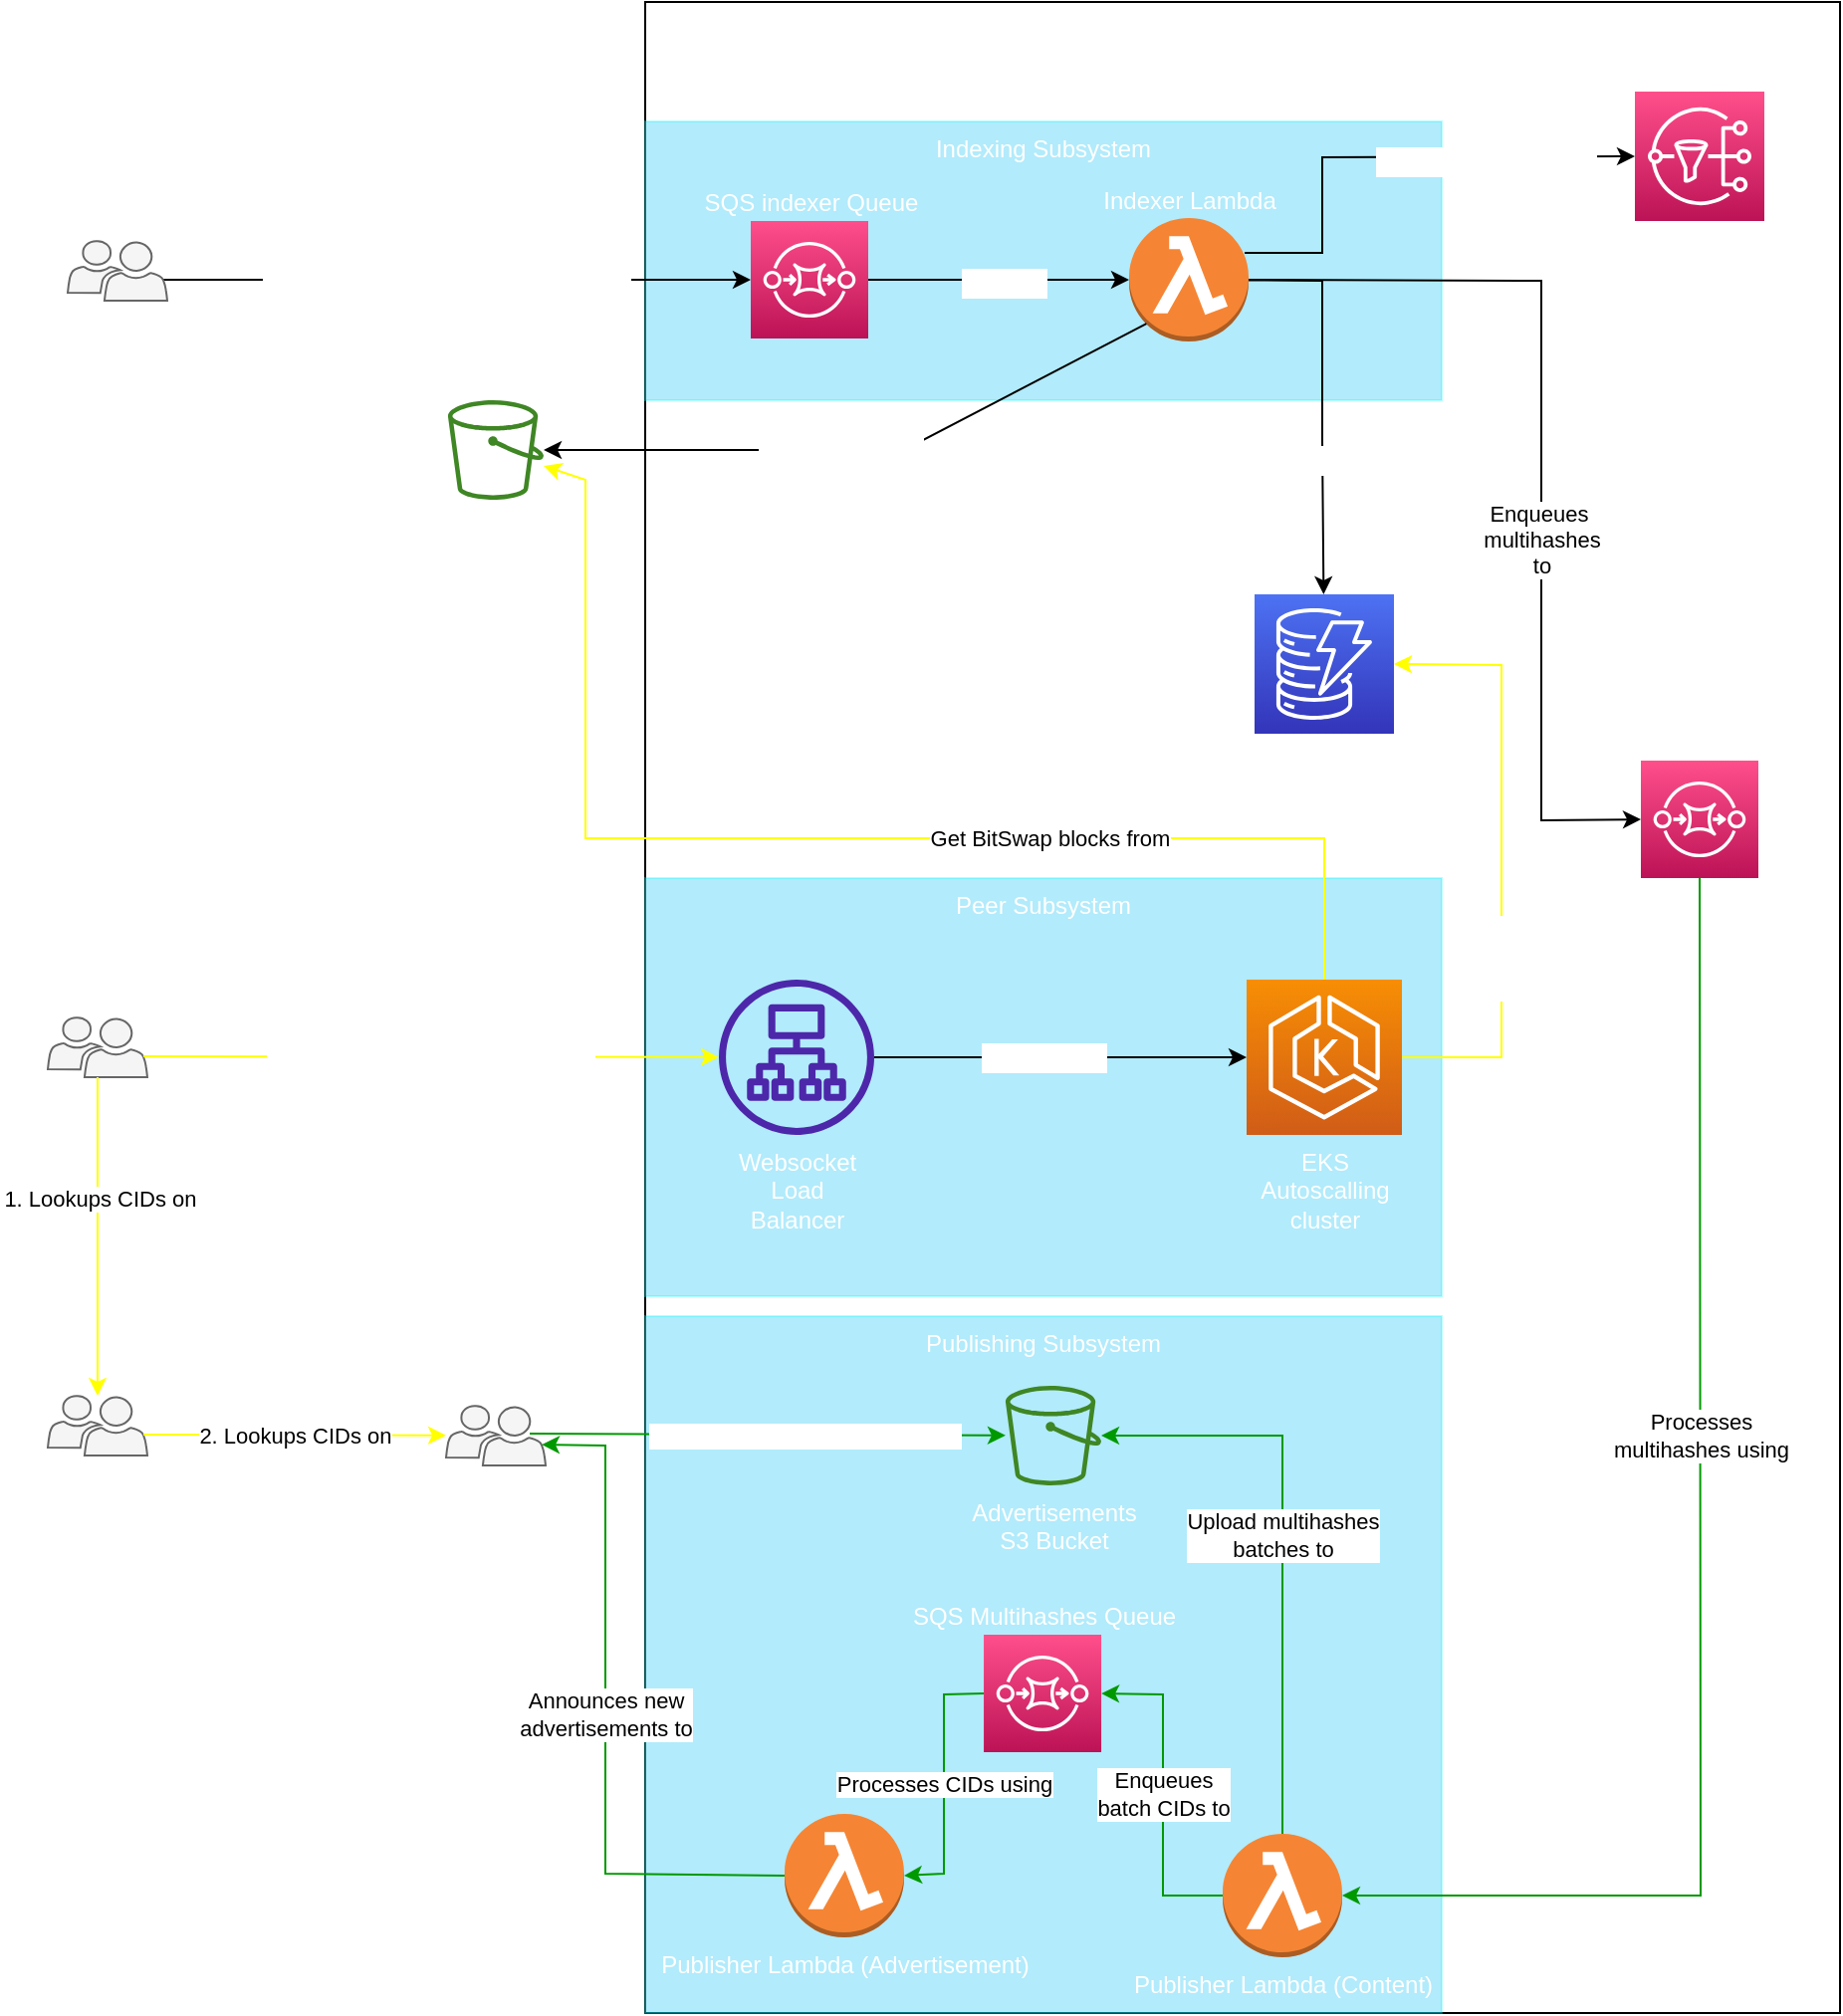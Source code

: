 <mxfile version="20.2.0" type="device" pages="4"><diagram id="82UUxQ2cYCTrod3fqb_H" name="complete"><mxGraphModel dx="1120" dy="620" grid="1" gridSize="10" guides="1" tooltips="1" connect="1" arrows="1" fold="1" page="1" pageScale="1" pageWidth="850" pageHeight="1100" math="0" shadow="0"><root><mxCell id="0"/><mxCell id="1" parent="0"/><mxCell id="AszB4uQZU4X5c64NIyTb-7" value="Elastic IPFS" style="rounded=0;whiteSpace=wrap;html=1;fontColor=#FFFFFF;verticalAlign=top;fontSize=28;" parent="1" vertex="1"><mxGeometry x="330" y="20" width="600" height="1010" as="geometry"/></mxCell><mxCell id="AszB4uQZU4X5c64NIyTb-2" value="IPFS Peer (Client)" style="sketch=0;pointerEvents=1;shadow=0;dashed=0;html=1;strokeColor=#666666;labelPosition=center;verticalLabelPosition=top;verticalAlign=bottom;align=center;fillColor=#f5f5f5;shape=mxgraph.mscae.intune.user_group;fontColor=#FFFFFF;" parent="1" vertex="1"><mxGeometry x="30" y="530" width="50" height="30" as="geometry"/></mxCell><mxCell id="AszB4uQZU4X5c64NIyTb-3" value="ProtocolLabs&lt;br&gt;Hydra Nodes" style="sketch=0;pointerEvents=1;shadow=0;dashed=0;html=1;strokeColor=#666666;labelPosition=center;verticalLabelPosition=bottom;verticalAlign=top;align=center;fillColor=#f5f5f5;shape=mxgraph.mscae.intune.user_group;fontColor=#FFFFFF;" parent="1" vertex="1"><mxGeometry x="30" y="720" width="50" height="30" as="geometry"/></mxCell><mxCell id="AszB4uQZU4X5c64NIyTb-8" value="&lt;font color=&quot;#ffffff&quot; style=&quot;font-size: 12px;&quot;&gt;Indexing Subsystem&lt;/font&gt;" style="rounded=0;whiteSpace=wrap;html=1;fontSize=12;fontColor=#66FFFF;strokeColor=#00FFFF;verticalAlign=top;align=center;fillColor=#00BEF2;opacity=30;" parent="1" vertex="1"><mxGeometry x="330" y="80" width="400" height="140" as="geometry"/></mxCell><mxCell id="AszB4uQZU4X5c64NIyTb-6" value="SQS indexer Queue" style="sketch=0;points=[[0,0,0],[0.25,0,0],[0.5,0,0],[0.75,0,0],[1,0,0],[0,1,0],[0.25,1,0],[0.5,1,0],[0.75,1,0],[1,1,0],[0,0.25,0],[0,0.5,0],[0,0.75,0],[1,0.25,0],[1,0.5,0],[1,0.75,0]];outlineConnect=0;fontColor=#FFFFFF;gradientColor=#FF4F8B;gradientDirection=north;fillColor=#BC1356;strokeColor=#ffffff;dashed=0;verticalLabelPosition=top;verticalAlign=bottom;align=center;html=1;fontSize=12;fontStyle=0;aspect=fixed;shape=mxgraph.aws4.resourceIcon;resIcon=mxgraph.aws4.sqs;labelPosition=center;" parent="1" vertex="1"><mxGeometry x="383" y="130" width="59" height="59" as="geometry"/></mxCell><mxCell id="AszB4uQZU4X5c64NIyTb-9" value="Indexer Lambda" style="outlineConnect=0;dashed=0;verticalLabelPosition=top;verticalAlign=bottom;align=center;html=1;shape=mxgraph.aws3.lambda_function;fillColor=#F58534;gradientColor=none;fontSize=12;fontColor=#FFFFFF;strokeColor=#00FFFF;labelPosition=center;" parent="1" vertex="1"><mxGeometry x="573" y="128.5" width="60" height="62" as="geometry"/></mxCell><mxCell id="AszB4uQZU4X5c64NIyTb-10" value="Sends message with CAR location" style="endArrow=classic;html=1;rounded=0;fontSize=12;fontColor=#FFFFFF;exitX=0.96;exitY=0.65;exitDx=0;exitDy=0;exitPerimeter=0;" parent="1" source="AszB4uQZU4X5c64NIyTb-16" target="AszB4uQZU4X5c64NIyTb-6" edge="1"><mxGeometry x="-0.037" width="50" height="50" relative="1" as="geometry"><mxPoint x="120" y="160" as="sourcePoint"/><mxPoint x="223" y="80" as="targetPoint"/><mxPoint as="offset"/></mxGeometry></mxCell><mxCell id="AszB4uQZU4X5c64NIyTb-11" value="S3 bucket&lt;br&gt;&amp;nbsp;containing &lt;br&gt;CAR files" style="sketch=0;outlineConnect=0;fontColor=#FFFFFF;gradientColor=none;fillColor=#3F8624;strokeColor=none;dashed=0;verticalLabelPosition=bottom;verticalAlign=top;align=center;html=1;fontSize=12;fontStyle=0;aspect=fixed;pointerEvents=1;shape=mxgraph.aws4.bucket;" parent="1" vertex="1"><mxGeometry x="230.96" y="220" width="48.07" height="50" as="geometry"/></mxCell><mxCell id="AszB4uQZU4X5c64NIyTb-12" value="Events Topic" style="sketch=0;points=[[0,0,0],[0.25,0,0],[0.5,0,0],[0.75,0,0],[1,0,0],[0,1,0],[0.25,1,0],[0.5,1,0],[0.75,1,0],[1,1,0],[0,0.25,0],[0,0.5,0],[0,0.75,0],[1,0.25,0],[1,0.5,0],[1,0.75,0]];outlineConnect=0;fontColor=#FFFFFF;gradientColor=#FF4F8B;gradientDirection=north;fillColor=#BC1356;strokeColor=#ffffff;dashed=0;verticalLabelPosition=bottom;verticalAlign=top;align=center;html=1;fontSize=12;fontStyle=0;aspect=fixed;shape=mxgraph.aws4.resourceIcon;resIcon=mxgraph.aws4.sns;" parent="1" vertex="1"><mxGeometry x="827" y="65" width="65" height="65" as="geometry"/></mxCell><mxCell id="AszB4uQZU4X5c64NIyTb-13" value="Event has happened" style="endArrow=classic;html=1;rounded=0;fontSize=12;fontColor=#FFFFFF;entryX=0;entryY=0.5;entryDx=0;entryDy=0;entryPerimeter=0;exitX=0.967;exitY=0.282;exitDx=0;exitDy=0;exitPerimeter=0;" parent="1" source="AszB4uQZU4X5c64NIyTb-9" target="AszB4uQZU4X5c64NIyTb-12" edge="1"><mxGeometry x="0.383" y="-2" width="50" height="50" relative="1" as="geometry"><mxPoint x="493" y="440" as="sourcePoint"/><mxPoint x="543" y="390" as="targetPoint"/><Array as="points"><mxPoint x="670" y="146"/><mxPoint x="670" y="98"/></Array><mxPoint as="offset"/></mxGeometry></mxCell><mxCell id="AszB4uQZU4X5c64NIyTb-16" value="E-IPFS Client" style="sketch=0;pointerEvents=1;shadow=0;dashed=0;html=1;strokeColor=#666666;labelPosition=center;verticalLabelPosition=top;verticalAlign=bottom;align=center;fillColor=#f5f5f5;shape=mxgraph.mscae.intune.user_group;fontColor=#FFFFFF;" parent="1" vertex="1"><mxGeometry x="40" y="140" width="50" height="30" as="geometry"/></mxCell><mxCell id="AszB4uQZU4X5c64NIyTb-19" value="Triggers" style="endArrow=classic;html=1;rounded=0;fontSize=12;fontColor=#FFFFFF;entryX=0;entryY=0.5;entryDx=0;entryDy=0;entryPerimeter=0;labelBackgroundColor=default;" parent="1" source="AszB4uQZU4X5c64NIyTb-6" target="AszB4uQZU4X5c64NIyTb-9" edge="1"><mxGeometry x="0.038" width="50" height="50" relative="1" as="geometry"><mxPoint x="560" y="200" as="sourcePoint"/><mxPoint x="610" y="150" as="targetPoint"/><mxPoint y="1" as="offset"/></mxGeometry></mxCell><mxCell id="AszB4uQZU4X5c64NIyTb-20" value="Reads CAR file" style="endArrow=classic;html=1;rounded=0;fontSize=12;fontColor=#FFFFFF;exitX=0.145;exitY=0.855;exitDx=0;exitDy=0;exitPerimeter=0;" parent="1" source="AszB4uQZU4X5c64NIyTb-9" target="AszB4uQZU4X5c64NIyTb-11" edge="1"><mxGeometry x="0.065" width="50" height="50" relative="1" as="geometry"><mxPoint x="220" y="560" as="sourcePoint"/><mxPoint x="270" y="510" as="targetPoint"/><Array as="points"><mxPoint x="460" y="245"/></Array><mxPoint as="offset"/></mxGeometry></mxCell><mxCell id="AszB4uQZU4X5c64NIyTb-22" value="&lt;font color=&quot;#ffffff&quot;&gt;DynamoDB tables with CIDs, &lt;br&gt;CAR location and block position&lt;br&gt;&lt;br&gt;&lt;br&gt;&lt;/font&gt;" style="sketch=0;points=[[0,0,0],[0.25,0,0],[0.5,0,0],[0.75,0,0],[1,0,0],[0,1,0],[0.25,1,0],[0.5,1,0],[0.75,1,0],[1,1,0],[0,0.25,0],[0,0.5,0],[0,0.75,0],[1,0.25,0],[1,0.5,0],[1,0.75,0]];outlineConnect=0;fontColor=#232F3E;gradientColor=#4D72F3;gradientDirection=north;fillColor=#3334B9;strokeColor=#ffffff;dashed=0;verticalLabelPosition=bottom;verticalAlign=top;align=center;html=1;fontSize=12;fontStyle=0;aspect=fixed;shape=mxgraph.aws4.resourceIcon;resIcon=mxgraph.aws4.dynamodb;" parent="1" vertex="1"><mxGeometry x="636" y="317.5" width="70" height="70" as="geometry"/></mxCell><mxCell id="AszB4uQZU4X5c64NIyTb-24" value="Indexes blocks to" style="endArrow=classic;html=1;rounded=0;fontSize=12;fontColor=#FFFFFF;" parent="1" source="AszB4uQZU4X5c64NIyTb-9" target="AszB4uQZU4X5c64NIyTb-22" edge="1"><mxGeometry x="0.306" width="50" height="50" relative="1" as="geometry"><mxPoint x="630" y="160" as="sourcePoint"/><mxPoint x="800" y="170" as="targetPoint"/><Array as="points"><mxPoint x="670" y="160"/><mxPoint x="670" y="200"/><mxPoint x="670" y="240"/></Array><mxPoint as="offset"/></mxGeometry></mxCell><mxCell id="AszB4uQZU4X5c64NIyTb-25" value="&lt;font color=&quot;#ffffff&quot; style=&quot;font-size: 12px;&quot;&gt;Peer&amp;nbsp;Subsystem&lt;/font&gt;" style="rounded=0;whiteSpace=wrap;html=1;fontSize=12;fontColor=#66FFFF;strokeColor=#00FFFF;verticalAlign=top;align=center;fillColor=#00BEF2;opacity=30;" parent="1" vertex="1"><mxGeometry x="330" y="460" width="400" height="210" as="geometry"/></mxCell><mxCell id="AszB4uQZU4X5c64NIyTb-26" value="&lt;font color=&quot;#ffffff&quot;&gt;EKS &lt;br&gt;Autoscalling &lt;br&gt;cluster&lt;/font&gt;" style="sketch=0;points=[[0,0,0],[0.25,0,0],[0.5,0,0],[0.75,0,0],[1,0,0],[0,1,0],[0.25,1,0],[0.5,1,0],[0.75,1,0],[1,1,0],[0,0.25,0],[0,0.5,0],[0,0.75,0],[1,0.25,0],[1,0.5,0],[1,0.75,0]];outlineConnect=0;fontColor=#232F3E;gradientColor=#F78E04;gradientDirection=north;fillColor=#D05C17;strokeColor=#ffffff;dashed=0;verticalLabelPosition=bottom;verticalAlign=top;align=center;html=1;fontSize=12;fontStyle=0;aspect=fixed;shape=mxgraph.aws4.resourceIcon;resIcon=mxgraph.aws4.eks;" parent="1" vertex="1"><mxGeometry x="632" y="511" width="78" height="78" as="geometry"/></mxCell><mxCell id="AszB4uQZU4X5c64NIyTb-27" value="&lt;font color=&quot;#ffffff&quot;&gt;Websocket &lt;br&gt;Load &lt;br&gt;Balancer&lt;/font&gt;" style="sketch=0;outlineConnect=0;fontColor=#232F3E;gradientColor=none;fillColor=#4D27AA;strokeColor=none;dashed=0;verticalLabelPosition=bottom;verticalAlign=top;align=center;html=1;fontSize=12;fontStyle=0;aspect=fixed;pointerEvents=1;shape=mxgraph.aws4.application_load_balancer;" parent="1" vertex="1"><mxGeometry x="367" y="511" width="78" height="78" as="geometry"/></mxCell><mxCell id="AszB4uQZU4X5c64NIyTb-28" value="3. Receives Bitswap Data from" style="endArrow=classic;html=1;rounded=0;fontSize=12;fontColor=#FFFFFF;exitX=0.96;exitY=0.65;exitDx=0;exitDy=0;exitPerimeter=0;strokeColor=#FFFF00;" parent="1" source="AszB4uQZU4X5c64NIyTb-2" target="AszB4uQZU4X5c64NIyTb-27" edge="1"><mxGeometry width="50" height="50" relative="1" as="geometry"><mxPoint x="190" y="590" as="sourcePoint"/><mxPoint x="240" y="540" as="targetPoint"/></mxGeometry></mxCell><mxCell id="AszB4uQZU4X5c64NIyTb-29" value="Forwards to" style="endArrow=classic;html=1;rounded=0;fontSize=12;fontColor=#FFFFFF;entryX=0;entryY=0.5;entryDx=0;entryDy=0;entryPerimeter=0;labelBackgroundColor=default;" parent="1" source="AszB4uQZU4X5c64NIyTb-27" target="AszB4uQZU4X5c64NIyTb-26" edge="1"><mxGeometry x="-0.091" width="50" height="50" relative="1" as="geometry"><mxPoint x="530" y="610" as="sourcePoint"/><mxPoint x="580" y="560" as="targetPoint"/><mxPoint as="offset"/></mxGeometry></mxCell><mxCell id="AszB4uQZU4X5c64NIyTb-32" value="Lookups&lt;br&gt;CIDs&lt;br&gt;from" style="endArrow=classic;html=1;rounded=0;fontSize=12;fontColor=#FFFFFF;entryX=1;entryY=0.5;entryDx=0;entryDy=0;entryPerimeter=0;exitX=1;exitY=0.5;exitDx=0;exitDy=0;exitPerimeter=0;strokeColor=#FFFF00;" parent="1" source="AszB4uQZU4X5c64NIyTb-26" target="AszB4uQZU4X5c64NIyTb-22" edge="1"><mxGeometry x="-0.336" width="50" height="50" relative="1" as="geometry"><mxPoint x="750" y="580" as="sourcePoint"/><mxPoint x="800" y="530" as="targetPoint"/><Array as="points"><mxPoint x="760" y="550"/><mxPoint x="760" y="353"/></Array><mxPoint as="offset"/></mxGeometry></mxCell><mxCell id="REqFB8CJjCHantLfh2Ih-1" value="" style="endArrow=classic;html=1;rounded=0;entryX=0.5;entryY=0;entryDx=0;entryDy=0;entryPerimeter=0;strokeColor=#FFFF00;" parent="1" source="AszB4uQZU4X5c64NIyTb-2" target="AszB4uQZU4X5c64NIyTb-3" edge="1"><mxGeometry width="50" height="50" relative="1" as="geometry"><mxPoint x="70" y="710" as="sourcePoint"/><mxPoint x="120" y="660" as="targetPoint"/></mxGeometry></mxCell><mxCell id="REqFB8CJjCHantLfh2Ih-2" value="1. Lookups CIDs on" style="edgeLabel;html=1;align=center;verticalAlign=middle;resizable=0;points=[];" parent="REqFB8CJjCHantLfh2Ih-1" connectable="0" vertex="1"><mxGeometry x="-0.237" y="1" relative="1" as="geometry"><mxPoint as="offset"/></mxGeometry></mxCell><mxCell id="REqFB8CJjCHantLfh2Ih-3" value="2. Lookups CIDs on" style="endArrow=classic;html=1;rounded=0;exitX=0.96;exitY=0.65;exitDx=0;exitDy=0;exitPerimeter=0;strokeColor=#FFFF00;" parent="1" source="AszB4uQZU4X5c64NIyTb-3" target="REqFB8CJjCHantLfh2Ih-5" edge="1"><mxGeometry width="50" height="50" relative="1" as="geometry"><mxPoint x="90" y="660" as="sourcePoint"/><mxPoint x="182.5" y="740" as="targetPoint"/></mxGeometry></mxCell><mxCell id="REqFB8CJjCHantLfh2Ih-5" value="ProtocolLabs&lt;br&gt;Indexer Nodes" style="sketch=0;pointerEvents=1;shadow=0;dashed=0;html=1;strokeColor=#666666;labelPosition=center;verticalLabelPosition=bottom;verticalAlign=top;align=center;fillColor=#f5f5f5;shape=mxgraph.mscae.intune.user_group;fontColor=#FFFFFF;" parent="1" vertex="1"><mxGeometry x="230" y="725" width="50" height="30" as="geometry"/></mxCell><mxCell id="4qaevrUfFue72hI-5P1a-1" value="Get BitSwap blocks from" style="endArrow=classic;html=1;rounded=0;exitX=0.5;exitY=0;exitDx=0;exitDy=0;exitPerimeter=0;strokeColor=#FFFF00;" parent="1" source="AszB4uQZU4X5c64NIyTb-26" target="AszB4uQZU4X5c64NIyTb-11" edge="1"><mxGeometry x="-0.351" width="50" height="50" relative="1" as="geometry"><mxPoint x="240" y="450" as="sourcePoint"/><mxPoint x="290" y="400" as="targetPoint"/><Array as="points"><mxPoint x="671" y="440"/><mxPoint x="300" y="440"/><mxPoint x="300" y="260"/></Array><mxPoint as="offset"/></mxGeometry></mxCell><mxCell id="WzJWXqz6BHtvKv0ryzRK-1" value="SQS Multihashes Queue" style="sketch=0;points=[[0,0,0],[0.25,0,0],[0.5,0,0],[0.75,0,0],[1,0,0],[0,1,0],[0.25,1,0],[0.5,1,0],[0.75,1,0],[1,1,0],[0,0.25,0],[0,0.5,0],[0,0.75,0],[1,0.25,0],[1,0.5,0],[1,0.75,0]];outlineConnect=0;fontColor=#FFFFFF;gradientColor=#FF4F8B;gradientDirection=north;fillColor=#BC1356;strokeColor=#ffffff;dashed=0;verticalLabelPosition=top;verticalAlign=bottom;align=center;html=1;fontSize=12;fontStyle=0;aspect=fixed;shape=mxgraph.aws4.resourceIcon;resIcon=mxgraph.aws4.sqs;labelPosition=center;" parent="1" vertex="1"><mxGeometry x="830" y="401" width="59" height="59" as="geometry"/></mxCell><mxCell id="WzJWXqz6BHtvKv0ryzRK-6" value="&lt;font color=&quot;#ffffff&quot; style=&quot;font-size: 12px;&quot;&gt;Publishing Subsystem&lt;/font&gt;" style="rounded=0;whiteSpace=wrap;html=1;fontSize=12;fontColor=#66FFFF;strokeColor=#00FFFF;verticalAlign=top;align=center;fillColor=#00BEF2;opacity=30;" parent="1" vertex="1"><mxGeometry x="330" y="680" width="400" height="350" as="geometry"/></mxCell><mxCell id="WzJWXqz6BHtvKv0ryzRK-2" value="Publisher Lambda (Content)" style="outlineConnect=0;dashed=0;verticalLabelPosition=bottom;verticalAlign=top;align=center;html=1;shape=mxgraph.aws3.lambda_function;fillColor=#F58534;gradientColor=none;fontSize=12;fontColor=#FFFFFF;strokeColor=#00FFFF;labelPosition=center;" parent="1" vertex="1"><mxGeometry x="620" y="940" width="60" height="62" as="geometry"/></mxCell><mxCell id="WzJWXqz6BHtvKv0ryzRK-3" value="Publisher Lambda (Advertisement)" style="outlineConnect=0;dashed=0;verticalLabelPosition=bottom;verticalAlign=top;align=center;html=1;shape=mxgraph.aws3.lambda_function;fillColor=#F58534;gradientColor=none;fontSize=12;fontColor=#FFFFFF;strokeColor=#00FFFF;labelPosition=center;" parent="1" vertex="1"><mxGeometry x="400" y="930" width="60" height="62" as="geometry"/></mxCell><mxCell id="WzJWXqz6BHtvKv0ryzRK-4" value="SQS Multihashes Queue" style="sketch=0;points=[[0,0,0],[0.25,0,0],[0.5,0,0],[0.75,0,0],[1,0,0],[0,1,0],[0.25,1,0],[0.5,1,0],[0.75,1,0],[1,1,0],[0,0.25,0],[0,0.5,0],[0,0.75,0],[1,0.25,0],[1,0.5,0],[1,0.75,0]];outlineConnect=0;fontColor=#FFFFFF;gradientColor=#FF4F8B;gradientDirection=north;fillColor=#BC1356;strokeColor=#ffffff;dashed=0;verticalLabelPosition=top;verticalAlign=bottom;align=center;html=1;fontSize=12;fontStyle=0;aspect=fixed;shape=mxgraph.aws4.resourceIcon;resIcon=mxgraph.aws4.sqs;labelPosition=center;" parent="1" vertex="1"><mxGeometry x="500.03" y="840" width="59" height="59" as="geometry"/></mxCell><mxCell id="WzJWXqz6BHtvKv0ryzRK-5" value="Advertisements &lt;br&gt;S3 Bucket" style="sketch=0;outlineConnect=0;fontColor=#FFFFFF;gradientColor=none;fillColor=#3F8624;strokeColor=none;dashed=0;verticalLabelPosition=bottom;verticalAlign=top;align=center;html=1;fontSize=12;fontStyle=0;aspect=fixed;pointerEvents=1;shape=mxgraph.aws4.bucket;" parent="1" vertex="1"><mxGeometry x="510.96" y="715" width="48.07" height="50" as="geometry"/></mxCell><mxCell id="WzJWXqz6BHtvKv0ryzRK-7" value="Enqueues&amp;nbsp;&lt;br&gt;multihashes&lt;br&gt;to" style="endArrow=classic;html=1;rounded=0;exitX=1;exitY=0.5;exitDx=0;exitDy=0;exitPerimeter=0;entryX=0;entryY=0.5;entryDx=0;entryDy=0;entryPerimeter=0;" parent="1" source="AszB4uQZU4X5c64NIyTb-9" target="WzJWXqz6BHtvKv0ryzRK-1" edge="1"><mxGeometry x="0.184" width="50" height="50" relative="1" as="geometry"><mxPoint x="980" y="360" as="sourcePoint"/><mxPoint x="1030" y="310" as="targetPoint"/><Array as="points"><mxPoint x="780" y="160"/><mxPoint x="780" y="431"/></Array><mxPoint as="offset"/></mxGeometry></mxCell><mxCell id="WzJWXqz6BHtvKv0ryzRK-8" value="Processes &lt;br&gt;multihashes using" style="endArrow=classic;html=1;rounded=0;entryX=1;entryY=0.5;entryDx=0;entryDy=0;entryPerimeter=0;strokeColor=#009900;" parent="1" source="WzJWXqz6BHtvKv0ryzRK-1" target="WzJWXqz6BHtvKv0ryzRK-2" edge="1"><mxGeometry x="-0.19" width="50" height="50" relative="1" as="geometry"><mxPoint x="740" y="820" as="sourcePoint"/><mxPoint x="790" y="770" as="targetPoint"/><Array as="points"><mxPoint x="860" y="971"/></Array><mxPoint as="offset"/></mxGeometry></mxCell><mxCell id="WzJWXqz6BHtvKv0ryzRK-9" value="Upload multihashes&lt;br&gt;batches to" style="endArrow=classic;html=1;rounded=0;labelBackgroundColor=default;exitX=0.5;exitY=0;exitDx=0;exitDy=0;exitPerimeter=0;strokeColor=#009900;" parent="1" source="WzJWXqz6BHtvKv0ryzRK-2" target="WzJWXqz6BHtvKv0ryzRK-5" edge="1"><mxGeometry x="0.031" width="50" height="50" relative="1" as="geometry"><mxPoint x="590" y="820" as="sourcePoint"/><mxPoint x="640" y="770" as="targetPoint"/><Array as="points"><mxPoint x="650" y="740"/></Array><mxPoint as="offset"/></mxGeometry></mxCell><mxCell id="WzJWXqz6BHtvKv0ryzRK-10" value="Enqueues&lt;br&gt;batch CIDs to" style="endArrow=classic;html=1;rounded=0;labelBackgroundColor=default;entryX=1;entryY=0.5;entryDx=0;entryDy=0;entryPerimeter=0;strokeColor=#009900;" parent="1" source="WzJWXqz6BHtvKv0ryzRK-2" target="WzJWXqz6BHtvKv0ryzRK-4" edge="1"><mxGeometry width="50" height="50" relative="1" as="geometry"><mxPoint x="550" y="960" as="sourcePoint"/><mxPoint x="600" y="910" as="targetPoint"/><Array as="points"><mxPoint x="590" y="971"/><mxPoint x="590" y="870"/></Array></mxGeometry></mxCell><mxCell id="WzJWXqz6BHtvKv0ryzRK-11" value="Processes CIDs using" style="endArrow=classic;html=1;rounded=0;labelBackgroundColor=default;exitX=0;exitY=0.5;exitDx=0;exitDy=0;exitPerimeter=0;entryX=1;entryY=0.5;entryDx=0;entryDy=0;entryPerimeter=0;strokeColor=#009900;" parent="1" source="WzJWXqz6BHtvKv0ryzRK-4" target="WzJWXqz6BHtvKv0ryzRK-3" edge="1"><mxGeometry width="50" height="50" relative="1" as="geometry"><mxPoint x="390" y="960" as="sourcePoint"/><mxPoint x="440" y="910" as="targetPoint"/><Array as="points"><mxPoint x="480" y="870"/><mxPoint x="480" y="960"/></Array></mxGeometry></mxCell><mxCell id="WzJWXqz6BHtvKv0ryzRK-12" value="Announces new &lt;br&gt;advertisements to" style="endArrow=classic;html=1;rounded=0;labelBackgroundColor=default;entryX=0.96;entryY=0.65;entryDx=0;entryDy=0;entryPerimeter=0;exitX=0;exitY=0.5;exitDx=0;exitDy=0;exitPerimeter=0;strokeColor=#009900;" parent="1" source="WzJWXqz6BHtvKv0ryzRK-3" target="REqFB8CJjCHantLfh2Ih-5" edge="1"><mxGeometry x="0.009" width="50" height="50" relative="1" as="geometry"><mxPoint x="360" y="950" as="sourcePoint"/><mxPoint x="410" y="900" as="targetPoint"/><Array as="points"><mxPoint x="310" y="960"/><mxPoint x="310" y="745"/></Array><mxPoint as="offset"/></mxGeometry></mxCell><mxCell id="WzJWXqz6BHtvKv0ryzRK-13" value="&lt;font color=&quot;#ffffff&quot;&gt;Downloads advertisements from&lt;/font&gt;" style="endArrow=classic;html=1;rounded=0;labelBackgroundColor=default;fontColor=#000000;exitX=0.84;exitY=0.467;exitDx=0;exitDy=0;exitPerimeter=0;strokeColor=#009900;" parent="1" source="REqFB8CJjCHantLfh2Ih-5" target="WzJWXqz6BHtvKv0ryzRK-5" edge="1"><mxGeometry x="0.155" width="50" height="50" relative="1" as="geometry"><mxPoint x="400" y="790" as="sourcePoint"/><mxPoint x="450" y="740" as="targetPoint"/><mxPoint as="offset"/></mxGeometry></mxCell></root></mxGraphModel></diagram><diagram id="yS8GiqBisXY2QOpFU7HZ" name="Indexing"><mxGraphModel grid="1" page="1" gridSize="10" guides="1" tooltips="1" connect="1" arrows="1" fold="1" pageScale="1" pageWidth="850" pageHeight="1100" math="0" shadow="0"><root><mxCell id="0"/><mxCell id="1" parent="0"/><mxCell id="TFag4zpohN5C876yCOeF-1" value="&lt;font color=&quot;#ffffff&quot; style=&quot;font-size: 12px;&quot;&gt;Indexing Subsystem&lt;/font&gt;" style="rounded=0;whiteSpace=wrap;html=1;fontSize=12;fontColor=#66FFFF;strokeColor=#00FFFF;verticalAlign=top;align=center;fillColor=#00BEF2;opacity=30;" vertex="1" parent="1"><mxGeometry x="240" y="35" width="400" height="140" as="geometry"/></mxCell><mxCell id="TFag4zpohN5C876yCOeF-2" value="SQS indexer Queue" style="sketch=0;points=[[0,0,0],[0.25,0,0],[0.5,0,0],[0.75,0,0],[1,0,0],[0,1,0],[0.25,1,0],[0.5,1,0],[0.75,1,0],[1,1,0],[0,0.25,0],[0,0.5,0],[0,0.75,0],[1,0.25,0],[1,0.5,0],[1,0.75,0]];outlineConnect=0;fontColor=#FFFFFF;gradientColor=#FF4F8B;gradientDirection=north;fillColor=#BC1356;strokeColor=#ffffff;dashed=0;verticalLabelPosition=top;verticalAlign=bottom;align=center;html=1;fontSize=12;fontStyle=0;aspect=fixed;shape=mxgraph.aws4.resourceIcon;resIcon=mxgraph.aws4.sqs;labelPosition=center;" vertex="1" parent="1"><mxGeometry x="293" y="85" width="59" height="59" as="geometry"/></mxCell><mxCell id="TFag4zpohN5C876yCOeF-3" value="Indexer Lambda" style="outlineConnect=0;dashed=0;verticalLabelPosition=top;verticalAlign=bottom;align=center;html=1;shape=mxgraph.aws3.lambda_function;fillColor=#F58534;gradientColor=none;fontSize=12;fontColor=#FFFFFF;strokeColor=#00FFFF;labelPosition=center;" vertex="1" parent="1"><mxGeometry x="483" y="83.5" width="60" height="62" as="geometry"/></mxCell><mxCell id="TFag4zpohN5C876yCOeF-4" value="Sends message with CAR location" style="endArrow=classic;html=1;rounded=0;fontSize=12;fontColor=#FFFFFF;exitX=0.96;exitY=0.65;exitDx=0;exitDy=0;exitPerimeter=0;" edge="1" parent="1" source="TFag4zpohN5C876yCOeF-8" target="TFag4zpohN5C876yCOeF-2"><mxGeometry x="-0.037" width="50" height="50" relative="1" as="geometry"><mxPoint x="30" y="115" as="sourcePoint"/><mxPoint x="133" y="35" as="targetPoint"/><mxPoint as="offset"/></mxGeometry></mxCell><mxCell id="TFag4zpohN5C876yCOeF-5" value="S3 bucket&lt;br&gt;&amp;nbsp;containing &lt;br&gt;CAR files" style="sketch=0;outlineConnect=0;fontColor=#FFFFFF;gradientColor=none;fillColor=#3F8624;strokeColor=none;dashed=0;verticalLabelPosition=bottom;verticalAlign=top;align=center;html=1;fontSize=12;fontStyle=0;aspect=fixed;pointerEvents=1;shape=mxgraph.aws4.bucket;" vertex="1" parent="1"><mxGeometry x="40" y="175" width="48.07" height="50" as="geometry"/></mxCell><mxCell id="TFag4zpohN5C876yCOeF-6" value="Notification Topics" style="sketch=0;points=[[0,0,0],[0.25,0,0],[0.5,0,0],[0.75,0,0],[1,0,0],[0,1,0],[0.25,1,0],[0.5,1,0],[0.75,1,0],[1,1,0],[0,0.25,0],[0,0.5,0],[0,0.75,0],[1,0.25,0],[1,0.5,0],[1,0.75,0]];outlineConnect=0;fontColor=#FFFFFF;gradientColor=#FF4F8B;gradientDirection=north;fillColor=#BC1356;strokeColor=#ffffff;dashed=0;verticalLabelPosition=bottom;verticalAlign=top;align=center;html=1;fontSize=12;fontStyle=0;aspect=fixed;shape=mxgraph.aws4.resourceIcon;resIcon=mxgraph.aws4.sns;" vertex="1" parent="1"><mxGeometry x="737" y="20" width="65" height="65" as="geometry"/></mxCell><mxCell id="TFag4zpohN5C876yCOeF-7" value="Event has happened" style="endArrow=classic;html=1;rounded=0;fontSize=12;fontColor=#FFFFFF;entryX=0;entryY=0.5;entryDx=0;entryDy=0;entryPerimeter=0;exitX=0.967;exitY=0.282;exitDx=0;exitDy=0;exitPerimeter=0;" edge="1" parent="1" source="TFag4zpohN5C876yCOeF-3" target="TFag4zpohN5C876yCOeF-6"><mxGeometry x="0.383" y="-2" width="50" height="50" relative="1" as="geometry"><mxPoint x="403" y="395" as="sourcePoint"/><mxPoint x="453" y="345" as="targetPoint"/><Array as="points"><mxPoint x="580" y="101"/><mxPoint x="580" y="53"/></Array><mxPoint as="offset"/></mxGeometry></mxCell><mxCell id="TFag4zpohN5C876yCOeF-8" value="E-IPFS Client" style="sketch=0;pointerEvents=1;shadow=0;dashed=0;html=1;strokeColor=#666666;labelPosition=center;verticalLabelPosition=top;verticalAlign=bottom;align=center;fillColor=#f5f5f5;shape=mxgraph.mscae.intune.user_group;fontColor=#FFFFFF;" vertex="1" parent="1"><mxGeometry x="40" y="99.5" width="50" height="30" as="geometry"/></mxCell><mxCell id="TFag4zpohN5C876yCOeF-9" value="Triggers" style="endArrow=classic;html=1;rounded=0;fontSize=12;fontColor=#FFFFFF;entryX=0;entryY=0.5;entryDx=0;entryDy=0;entryPerimeter=0;labelBackgroundColor=default;" edge="1" parent="1" source="TFag4zpohN5C876yCOeF-2" target="TFag4zpohN5C876yCOeF-3"><mxGeometry x="0.038" width="50" height="50" relative="1" as="geometry"><mxPoint x="470" y="155" as="sourcePoint"/><mxPoint x="520" y="105" as="targetPoint"/><mxPoint y="1" as="offset"/></mxGeometry></mxCell><mxCell id="TFag4zpohN5C876yCOeF-10" value="Reads CAR file" style="endArrow=classic;html=1;rounded=0;fontSize=12;fontColor=#FFFFFF;exitX=0.145;exitY=0.855;exitDx=0;exitDy=0;exitPerimeter=0;" edge="1" parent="1" source="TFag4zpohN5C876yCOeF-3" target="TFag4zpohN5C876yCOeF-5"><mxGeometry x="0.065" width="50" height="50" relative="1" as="geometry"><mxPoint x="130" y="515" as="sourcePoint"/><mxPoint x="180" y="465" as="targetPoint"/><Array as="points"><mxPoint x="370" y="200"/></Array><mxPoint as="offset"/></mxGeometry></mxCell><mxCell id="TFag4zpohN5C876yCOeF-11" value="&lt;font color=&quot;#ffffff&quot;&gt;DynamoDB tables with CIDs, &lt;br&gt;CAR location and block position&lt;br&gt;&lt;br&gt;&lt;br&gt;&lt;/font&gt;" style="sketch=0;points=[[0,0,0],[0.25,0,0],[0.5,0,0],[0.75,0,0],[1,0,0],[0,1,0],[0.25,1,0],[0.5,1,0],[0.75,1,0],[1,1,0],[0,0.25,0],[0,0.5,0],[0,0.75,0],[1,0.25,0],[1,0.5,0],[1,0.75,0]];outlineConnect=0;fontColor=#232F3E;gradientColor=#4D72F3;gradientDirection=north;fillColor=#3334B9;strokeColor=#ffffff;dashed=0;verticalLabelPosition=bottom;verticalAlign=top;align=center;html=1;fontSize=12;fontStyle=0;aspect=fixed;shape=mxgraph.aws4.resourceIcon;resIcon=mxgraph.aws4.dynamodb;" vertex="1" parent="1"><mxGeometry x="543" y="354.5" width="70" height="70" as="geometry"/></mxCell><mxCell id="TFag4zpohN5C876yCOeF-12" value="Indexes blocks to" style="endArrow=classic;html=1;rounded=0;fontSize=12;fontColor=#FFFFFF;" edge="1" parent="1" source="TFag4zpohN5C876yCOeF-3" target="TFag4zpohN5C876yCOeF-11"><mxGeometry x="0.306" width="50" height="50" relative="1" as="geometry"><mxPoint x="540" y="115" as="sourcePoint"/><mxPoint x="710" y="125" as="targetPoint"/><Array as="points"><mxPoint x="580" y="115"/><mxPoint x="580" y="155"/><mxPoint x="580" y="195"/></Array><mxPoint as="offset"/></mxGeometry></mxCell><mxCell id="TFag4zpohN5C876yCOeF-13" value="Enqueues&amp;nbsp;&lt;br&gt;multihashes&lt;br&gt;to" style="endArrow=classic;html=1;rounded=0;exitX=1;exitY=0.5;exitDx=0;exitDy=0;exitPerimeter=0;entryX=0;entryY=0.5;entryDx=0;entryDy=0;entryPerimeter=0;" edge="1" parent="1" source="TFag4zpohN5C876yCOeF-3"><mxGeometry x="0.184" width="50" height="50" relative="1" as="geometry"><mxPoint x="890" y="315" as="sourcePoint"/><mxPoint x="740" y="385.5" as="targetPoint"/><Array as="points"><mxPoint x="690" y="115"/><mxPoint x="690" y="386"/></Array><mxPoint as="offset"/></mxGeometry></mxCell><mxCell id="uRNvf-5yBTGTrcxqodum-1" value="SQS Multihashes Queue" style="sketch=0;points=[[0,0,0],[0.25,0,0],[0.5,0,0],[0.75,0,0],[1,0,0],[0,1,0],[0.25,1,0],[0.5,1,0],[0.75,1,0],[1,1,0],[0,0.25,0],[0,0.5,0],[0,0.75,0],[1,0.25,0],[1,0.5,0],[1,0.75,0]];outlineConnect=0;fontColor=#FFFFFF;gradientColor=#FF4F8B;gradientDirection=north;fillColor=#BC1356;strokeColor=#ffffff;dashed=0;verticalLabelPosition=top;verticalAlign=bottom;align=center;html=1;fontSize=12;fontStyle=0;aspect=fixed;shape=mxgraph.aws4.resourceIcon;resIcon=mxgraph.aws4.sqs;labelPosition=center;" vertex="1" parent="1"><mxGeometry x="740" y="360" width="59" height="59" as="geometry"/></mxCell></root></mxGraphModel></diagram><diagram id="euGMYhtEXYYZAIYBBOMn" name="publishing"><mxGraphModel grid="1" page="1" gridSize="10" guides="1" tooltips="1" connect="1" arrows="1" fold="1" pageScale="1" pageWidth="850" pageHeight="1100" math="0" shadow="0"><root><mxCell id="0"/><mxCell id="1" parent="0"/><mxCell id="vj9V8qSnCOTt2gu1Di_G-1" value="ProtocolLabs&lt;br&gt;Hydra Nodes" style="sketch=0;pointerEvents=1;shadow=0;dashed=0;html=1;strokeColor=#666666;labelPosition=center;verticalLabelPosition=bottom;verticalAlign=top;align=center;fillColor=#f5f5f5;shape=mxgraph.mscae.intune.user_group;fontColor=#FFFFFF;" vertex="1" parent="1"><mxGeometry x="20" y="35" width="50" height="30" as="geometry"/></mxCell><mxCell id="vj9V8qSnCOTt2gu1Di_G-2" value="Lookups CIDs on" style="endArrow=classic;html=1;rounded=0;exitX=0.96;exitY=0.65;exitDx=0;exitDy=0;exitPerimeter=0;strokeColor=#FFFF00;" edge="1" parent="1" source="vj9V8qSnCOTt2gu1Di_G-1" target="vj9V8qSnCOTt2gu1Di_G-3"><mxGeometry width="50" height="50" relative="1" as="geometry"><mxPoint x="80" y="-25" as="sourcePoint"/><mxPoint x="172.5" y="55" as="targetPoint"/></mxGeometry></mxCell><mxCell id="vj9V8qSnCOTt2gu1Di_G-3" value="ProtocolLabs&lt;br&gt;Indexer Nodes" style="sketch=0;pointerEvents=1;shadow=0;dashed=0;html=1;strokeColor=#666666;labelPosition=center;verticalLabelPosition=bottom;verticalAlign=top;align=center;fillColor=#f5f5f5;shape=mxgraph.mscae.intune.user_group;fontColor=#FFFFFF;" vertex="1" parent="1"><mxGeometry x="220" y="40" width="50" height="30" as="geometry"/></mxCell><mxCell id="vj9V8qSnCOTt2gu1Di_G-4" value="Publisher Lambda (Content)" style="outlineConnect=0;dashed=0;verticalLabelPosition=bottom;verticalAlign=top;align=center;html=1;shape=mxgraph.aws3.lambda_function;fillColor=#F58534;gradientColor=none;fontSize=12;fontColor=#FFFFFF;strokeColor=#00FFFF;labelPosition=center;" vertex="1" parent="1"><mxGeometry x="610" y="255" width="60" height="62" as="geometry"/></mxCell><mxCell id="vj9V8qSnCOTt2gu1Di_G-5" value="Publisher Lambda (Advertisement)" style="outlineConnect=0;dashed=0;verticalLabelPosition=bottom;verticalAlign=top;align=center;html=1;shape=mxgraph.aws3.lambda_function;fillColor=#F58534;gradientColor=none;fontSize=12;fontColor=#FFFFFF;strokeColor=#00FFFF;labelPosition=center;" vertex="1" parent="1"><mxGeometry x="390" y="245" width="60" height="62" as="geometry"/></mxCell><mxCell id="vj9V8qSnCOTt2gu1Di_G-6" value="SQS Multihashes Queue" style="sketch=0;points=[[0,0,0],[0.25,0,0],[0.5,0,0],[0.75,0,0],[1,0,0],[0,1,0],[0.25,1,0],[0.5,1,0],[0.75,1,0],[1,1,0],[0,0.25,0],[0,0.5,0],[0,0.75,0],[1,0.25,0],[1,0.5,0],[1,0.75,0]];outlineConnect=0;fontColor=#FFFFFF;gradientColor=#FF4F8B;gradientDirection=north;fillColor=#BC1356;strokeColor=#ffffff;dashed=0;verticalLabelPosition=top;verticalAlign=bottom;align=center;html=1;fontSize=12;fontStyle=0;aspect=fixed;shape=mxgraph.aws4.resourceIcon;resIcon=mxgraph.aws4.sqs;labelPosition=center;" vertex="1" parent="1"><mxGeometry x="490.03" y="155" width="59" height="59" as="geometry"/></mxCell><mxCell id="vj9V8qSnCOTt2gu1Di_G-7" value="Advertisements &lt;br&gt;S3 Bucket" style="sketch=0;outlineConnect=0;fontColor=#FFFFFF;gradientColor=none;fillColor=#3F8624;strokeColor=none;dashed=0;verticalLabelPosition=bottom;verticalAlign=top;align=center;html=1;fontSize=12;fontStyle=0;aspect=fixed;pointerEvents=1;shape=mxgraph.aws4.bucket;" vertex="1" parent="1"><mxGeometry x="500.96" y="30" width="48.07" height="50" as="geometry"/></mxCell><mxCell id="vj9V8qSnCOTt2gu1Di_G-8" value="Upload multihashes&lt;br&gt;batches to" style="endArrow=classic;html=1;rounded=0;labelBackgroundColor=default;exitX=0.5;exitY=0;exitDx=0;exitDy=0;exitPerimeter=0;strokeColor=#009900;" edge="1" parent="1" source="vj9V8qSnCOTt2gu1Di_G-4" target="vj9V8qSnCOTt2gu1Di_G-7"><mxGeometry x="0.031" width="50" height="50" relative="1" as="geometry"><mxPoint x="580" y="135" as="sourcePoint"/><mxPoint x="630" y="85" as="targetPoint"/><Array as="points"><mxPoint x="640" y="55"/></Array><mxPoint as="offset"/></mxGeometry></mxCell><mxCell id="vj9V8qSnCOTt2gu1Di_G-9" value="Enqueues&lt;br&gt;batch CIDs to" style="endArrow=classic;html=1;rounded=0;labelBackgroundColor=default;entryX=1;entryY=0.5;entryDx=0;entryDy=0;entryPerimeter=0;strokeColor=#009900;" edge="1" parent="1" source="vj9V8qSnCOTt2gu1Di_G-4" target="vj9V8qSnCOTt2gu1Di_G-6"><mxGeometry width="50" height="50" relative="1" as="geometry"><mxPoint x="540" y="275" as="sourcePoint"/><mxPoint x="590" y="225" as="targetPoint"/><Array as="points"><mxPoint x="580" y="286"/><mxPoint x="580" y="185"/></Array></mxGeometry></mxCell><mxCell id="vj9V8qSnCOTt2gu1Di_G-10" value="Processes CIDs using" style="endArrow=classic;html=1;rounded=0;labelBackgroundColor=default;exitX=0;exitY=0.5;exitDx=0;exitDy=0;exitPerimeter=0;entryX=1;entryY=0.5;entryDx=0;entryDy=0;entryPerimeter=0;strokeColor=#009900;" edge="1" parent="1" source="vj9V8qSnCOTt2gu1Di_G-6" target="vj9V8qSnCOTt2gu1Di_G-5"><mxGeometry width="50" height="50" relative="1" as="geometry"><mxPoint x="380" y="275" as="sourcePoint"/><mxPoint x="430" y="225" as="targetPoint"/><Array as="points"><mxPoint x="470" y="185"/><mxPoint x="470" y="275"/></Array></mxGeometry></mxCell><mxCell id="vj9V8qSnCOTt2gu1Di_G-11" value="Announces new &lt;br&gt;advertisements to" style="endArrow=classic;html=1;rounded=0;labelBackgroundColor=default;entryX=0.96;entryY=0.65;entryDx=0;entryDy=0;entryPerimeter=0;exitX=0;exitY=0.5;exitDx=0;exitDy=0;exitPerimeter=0;strokeColor=#009900;" edge="1" parent="1" source="vj9V8qSnCOTt2gu1Di_G-5" target="vj9V8qSnCOTt2gu1Di_G-3"><mxGeometry x="0.009" width="50" height="50" relative="1" as="geometry"><mxPoint x="350" y="265" as="sourcePoint"/><mxPoint x="400" y="215" as="targetPoint"/><Array as="points"><mxPoint x="300" y="275"/><mxPoint x="300" y="60"/></Array><mxPoint as="offset"/></mxGeometry></mxCell><mxCell id="vj9V8qSnCOTt2gu1Di_G-12" value="&lt;font color=&quot;#ffffff&quot;&gt;Downloads advertisements from&lt;/font&gt;" style="endArrow=classic;html=1;rounded=0;labelBackgroundColor=default;fontColor=#000000;exitX=0.84;exitY=0.467;exitDx=0;exitDy=0;exitPerimeter=0;strokeColor=#009900;" edge="1" parent="1" source="vj9V8qSnCOTt2gu1Di_G-3" target="vj9V8qSnCOTt2gu1Di_G-7"><mxGeometry x="0.155" width="50" height="50" relative="1" as="geometry"><mxPoint x="390" y="105" as="sourcePoint"/><mxPoint x="440" y="55" as="targetPoint"/><mxPoint as="offset"/></mxGeometry></mxCell><mxCell id="mhKM4C4vcHagwSfXm_wc-1" value="SQS Multihashes Queue" style="sketch=0;points=[[0,0,0],[0.25,0,0],[0.5,0,0],[0.75,0,0],[1,0,0],[0,1,0],[0.25,1,0],[0.5,1,0],[0.75,1,0],[1,1,0],[0,0.25,0],[0,0.5,0],[0,0.75,0],[1,0.25,0],[1,0.5,0],[1,0.75,0]];outlineConnect=0;fontColor=#FFFFFF;gradientColor=#FF4F8B;gradientDirection=north;fillColor=#BC1356;strokeColor=#ffffff;dashed=0;verticalLabelPosition=top;verticalAlign=bottom;align=center;html=1;fontSize=12;fontStyle=0;aspect=fixed;shape=mxgraph.aws4.resourceIcon;resIcon=mxgraph.aws4.sqs;labelPosition=center;" vertex="1" parent="1"><mxGeometry x="780" y="40" width="59" height="59" as="geometry"/></mxCell><mxCell id="mhKM4C4vcHagwSfXm_wc-2" value="Processes &lt;br&gt;multihashes using" style="endArrow=classic;html=1;rounded=0;entryX=1;entryY=0.5;entryDx=0;entryDy=0;entryPerimeter=0;strokeColor=#009900;" edge="1" parent="1" source="mhKM4C4vcHagwSfXm_wc-1" target="vj9V8qSnCOTt2gu1Di_G-4"><mxGeometry x="-0.19" width="50" height="50" relative="1" as="geometry"><mxPoint x="690" y="459" as="sourcePoint"/><mxPoint x="630" y="610" as="targetPoint"/><Array as="points"><mxPoint x="810" y="286"/></Array><mxPoint as="offset"/></mxGeometry></mxCell></root></mxGraphModel></diagram><diagram id="gSLNoOCtC37YH69Tbtvt" name="peer"><mxGraphModel grid="1" page="1" gridSize="10" guides="1" tooltips="1" connect="1" arrows="1" fold="1" pageScale="1" pageWidth="850" pageHeight="1100" math="0" shadow="0"><root><mxCell id="0"/><mxCell id="1" parent="0"/><mxCell id="T-zjCvyth3NmxIjyk_2M-1" value="IPFS Peer (Client)" style="sketch=0;pointerEvents=1;shadow=0;dashed=0;html=1;strokeColor=#666666;labelPosition=center;verticalLabelPosition=top;verticalAlign=bottom;align=center;fillColor=#f5f5f5;shape=mxgraph.mscae.intune.user_group;fontColor=#FFFFFF;" vertex="1" parent="1"><mxGeometry x="40" y="330" width="50" height="30" as="geometry"/></mxCell><mxCell id="T-zjCvyth3NmxIjyk_2M-2" value="ProtocolLabs&lt;br&gt;Hydra Nodes" style="sketch=0;pointerEvents=1;shadow=0;dashed=0;html=1;strokeColor=#666666;labelPosition=center;verticalLabelPosition=bottom;verticalAlign=top;align=center;fillColor=#f5f5f5;shape=mxgraph.mscae.intune.user_group;fontColor=#FFFFFF;" vertex="1" parent="1"><mxGeometry x="40" y="520" width="50" height="30" as="geometry"/></mxCell><mxCell id="T-zjCvyth3NmxIjyk_2M-3" value="S3 bucket&lt;br&gt;&amp;nbsp;containing &lt;br&gt;CAR files" style="sketch=0;outlineConnect=0;fontColor=#FFFFFF;gradientColor=none;fillColor=#3F8624;strokeColor=none;dashed=0;verticalLabelPosition=bottom;verticalAlign=top;align=center;html=1;fontSize=12;fontStyle=0;aspect=fixed;pointerEvents=1;shape=mxgraph.aws4.bucket;" vertex="1" parent="1"><mxGeometry x="240.96" y="20" width="48.07" height="50" as="geometry"/></mxCell><mxCell id="T-zjCvyth3NmxIjyk_2M-4" value="&lt;font color=&quot;#ffffff&quot;&gt;DynamoDB tables with CIDs, &lt;br&gt;CAR location and block position&lt;br&gt;&lt;br&gt;&lt;br&gt;&lt;/font&gt;" style="sketch=0;points=[[0,0,0],[0.25,0,0],[0.5,0,0],[0.75,0,0],[1,0,0],[0,1,0],[0.25,1,0],[0.5,1,0],[0.75,1,0],[1,1,0],[0,0.25,0],[0,0.5,0],[0,0.75,0],[1,0.25,0],[1,0.5,0],[1,0.75,0]];outlineConnect=0;fontColor=#232F3E;gradientColor=#4D72F3;gradientDirection=north;fillColor=#3334B9;strokeColor=#ffffff;dashed=0;verticalLabelPosition=bottom;verticalAlign=top;align=center;html=1;fontSize=12;fontStyle=0;aspect=fixed;shape=mxgraph.aws4.resourceIcon;resIcon=mxgraph.aws4.dynamodb;" vertex="1" parent="1"><mxGeometry x="646" y="117.5" width="70" height="70" as="geometry"/></mxCell><mxCell id="T-zjCvyth3NmxIjyk_2M-5" value="&lt;font color=&quot;#ffffff&quot; style=&quot;font-size: 12px;&quot;&gt;Peer&amp;nbsp;Subsystem&lt;/font&gt;" style="rounded=0;whiteSpace=wrap;html=1;fontSize=12;fontColor=#66FFFF;strokeColor=#00FFFF;verticalAlign=top;align=center;fillColor=#00BEF2;opacity=30;" vertex="1" parent="1"><mxGeometry x="340" y="260" width="400" height="210" as="geometry"/></mxCell><mxCell id="T-zjCvyth3NmxIjyk_2M-6" value="&lt;font color=&quot;#ffffff&quot;&gt;EKS &lt;br&gt;Autoscalling &lt;br&gt;cluster&lt;/font&gt;" style="sketch=0;points=[[0,0,0],[0.25,0,0],[0.5,0,0],[0.75,0,0],[1,0,0],[0,1,0],[0.25,1,0],[0.5,1,0],[0.75,1,0],[1,1,0],[0,0.25,0],[0,0.5,0],[0,0.75,0],[1,0.25,0],[1,0.5,0],[1,0.75,0]];outlineConnect=0;fontColor=#232F3E;gradientColor=#F78E04;gradientDirection=north;fillColor=#D05C17;strokeColor=#ffffff;dashed=0;verticalLabelPosition=bottom;verticalAlign=top;align=center;html=1;fontSize=12;fontStyle=0;aspect=fixed;shape=mxgraph.aws4.resourceIcon;resIcon=mxgraph.aws4.eks;" vertex="1" parent="1"><mxGeometry x="642" y="311" width="78" height="78" as="geometry"/></mxCell><mxCell id="T-zjCvyth3NmxIjyk_2M-7" value="&lt;font color=&quot;#ffffff&quot;&gt;Websocket &lt;br&gt;Load &lt;br&gt;Balancer&lt;/font&gt;" style="sketch=0;outlineConnect=0;fontColor=#232F3E;gradientColor=none;fillColor=#4D27AA;strokeColor=none;dashed=0;verticalLabelPosition=bottom;verticalAlign=top;align=center;html=1;fontSize=12;fontStyle=0;aspect=fixed;pointerEvents=1;shape=mxgraph.aws4.application_load_balancer;" vertex="1" parent="1"><mxGeometry x="377" y="311" width="78" height="78" as="geometry"/></mxCell><mxCell id="T-zjCvyth3NmxIjyk_2M-8" value="3. Receives Bitswap Data from" style="endArrow=classic;html=1;rounded=0;fontSize=12;fontColor=#FFFFFF;exitX=0.96;exitY=0.65;exitDx=0;exitDy=0;exitPerimeter=0;strokeColor=#FFFF00;" edge="1" parent="1" source="T-zjCvyth3NmxIjyk_2M-1" target="T-zjCvyth3NmxIjyk_2M-7"><mxGeometry width="50" height="50" relative="1" as="geometry"><mxPoint x="200" y="390" as="sourcePoint"/><mxPoint x="250" y="340" as="targetPoint"/></mxGeometry></mxCell><mxCell id="T-zjCvyth3NmxIjyk_2M-9" value="Forwards to" style="endArrow=classic;html=1;rounded=0;fontSize=12;fontColor=#FFFFFF;entryX=0;entryY=0.5;entryDx=0;entryDy=0;entryPerimeter=0;labelBackgroundColor=default;" edge="1" parent="1" source="T-zjCvyth3NmxIjyk_2M-7" target="T-zjCvyth3NmxIjyk_2M-6"><mxGeometry x="-0.091" width="50" height="50" relative="1" as="geometry"><mxPoint x="540" y="410" as="sourcePoint"/><mxPoint x="590" y="360" as="targetPoint"/><mxPoint as="offset"/></mxGeometry></mxCell><mxCell id="T-zjCvyth3NmxIjyk_2M-10" value="Lookups&lt;br&gt;CIDs&lt;br&gt;from" style="endArrow=classic;html=1;rounded=0;fontSize=12;fontColor=#FFFFFF;entryX=1;entryY=0.5;entryDx=0;entryDy=0;entryPerimeter=0;exitX=1;exitY=0.5;exitDx=0;exitDy=0;exitPerimeter=0;strokeColor=#FFFF00;" edge="1" parent="1" source="T-zjCvyth3NmxIjyk_2M-6" target="T-zjCvyth3NmxIjyk_2M-4"><mxGeometry x="-0.336" width="50" height="50" relative="1" as="geometry"><mxPoint x="760" y="380" as="sourcePoint"/><mxPoint x="810" y="330" as="targetPoint"/><Array as="points"><mxPoint x="770" y="350"/><mxPoint x="770" y="153"/></Array><mxPoint as="offset"/></mxGeometry></mxCell><mxCell id="T-zjCvyth3NmxIjyk_2M-11" value="" style="endArrow=classic;html=1;rounded=0;entryX=0.5;entryY=0;entryDx=0;entryDy=0;entryPerimeter=0;strokeColor=#FFFF00;" edge="1" parent="1" source="T-zjCvyth3NmxIjyk_2M-1" target="T-zjCvyth3NmxIjyk_2M-2"><mxGeometry width="50" height="50" relative="1" as="geometry"><mxPoint x="80" y="510" as="sourcePoint"/><mxPoint x="130" y="460" as="targetPoint"/></mxGeometry></mxCell><mxCell id="T-zjCvyth3NmxIjyk_2M-12" value="1. Lookups CIDs on" style="edgeLabel;html=1;align=center;verticalAlign=middle;resizable=0;points=[];" connectable="0" vertex="1" parent="T-zjCvyth3NmxIjyk_2M-11"><mxGeometry x="-0.237" y="1" relative="1" as="geometry"><mxPoint as="offset"/></mxGeometry></mxCell><mxCell id="T-zjCvyth3NmxIjyk_2M-13" value="2. Lookups CIDs on" style="endArrow=classic;html=1;rounded=0;exitX=0.96;exitY=0.65;exitDx=0;exitDy=0;exitPerimeter=0;strokeColor=#FFFF00;" edge="1" parent="1" source="T-zjCvyth3NmxIjyk_2M-2" target="T-zjCvyth3NmxIjyk_2M-14"><mxGeometry width="50" height="50" relative="1" as="geometry"><mxPoint x="100" y="460" as="sourcePoint"/><mxPoint x="192.5" y="540" as="targetPoint"/></mxGeometry></mxCell><mxCell id="T-zjCvyth3NmxIjyk_2M-14" value="ProtocolLabs&lt;br&gt;Indexer Nodes" style="sketch=0;pointerEvents=1;shadow=0;dashed=0;html=1;strokeColor=#666666;labelPosition=center;verticalLabelPosition=bottom;verticalAlign=top;align=center;fillColor=#f5f5f5;shape=mxgraph.mscae.intune.user_group;fontColor=#FFFFFF;" vertex="1" parent="1"><mxGeometry x="240" y="525" width="50" height="30" as="geometry"/></mxCell><mxCell id="T-zjCvyth3NmxIjyk_2M-15" value="Get BitSwap blocks from" style="endArrow=classic;html=1;rounded=0;exitX=0.5;exitY=0;exitDx=0;exitDy=0;exitPerimeter=0;strokeColor=#FFFF00;" edge="1" parent="1" source="T-zjCvyth3NmxIjyk_2M-6" target="T-zjCvyth3NmxIjyk_2M-3"><mxGeometry x="-0.351" width="50" height="50" relative="1" as="geometry"><mxPoint x="250" y="250" as="sourcePoint"/><mxPoint x="300" y="200" as="targetPoint"/><Array as="points"><mxPoint x="681" y="240"/><mxPoint x="310" y="240"/><mxPoint x="310" y="60"/></Array><mxPoint as="offset"/></mxGeometry></mxCell><mxCell id="T-zjCvyth3NmxIjyk_2M-16" value="Advertisements &lt;br&gt;S3 Bucket" style="sketch=0;outlineConnect=0;fontColor=#FFFFFF;gradientColor=none;fillColor=#3F8624;strokeColor=none;dashed=0;verticalLabelPosition=bottom;verticalAlign=top;align=center;html=1;fontSize=12;fontStyle=0;aspect=fixed;pointerEvents=1;shape=mxgraph.aws4.bucket;" vertex="1" parent="1"><mxGeometry x="520.96" y="515" width="48.07" height="50" as="geometry"/></mxCell><mxCell id="T-zjCvyth3NmxIjyk_2M-17" value="&lt;font color=&quot;#ffffff&quot;&gt;Downloads advertisements from&lt;/font&gt;" style="endArrow=classic;html=1;rounded=0;labelBackgroundColor=default;fontColor=#000000;exitX=0.84;exitY=0.467;exitDx=0;exitDy=0;exitPerimeter=0;strokeColor=#009900;" edge="1" parent="1" source="T-zjCvyth3NmxIjyk_2M-14" target="T-zjCvyth3NmxIjyk_2M-16"><mxGeometry x="0.155" width="50" height="50" relative="1" as="geometry"><mxPoint x="410" y="590" as="sourcePoint"/><mxPoint x="460" y="540" as="targetPoint"/><mxPoint as="offset"/></mxGeometry></mxCell></root></mxGraphModel></diagram></mxfile>